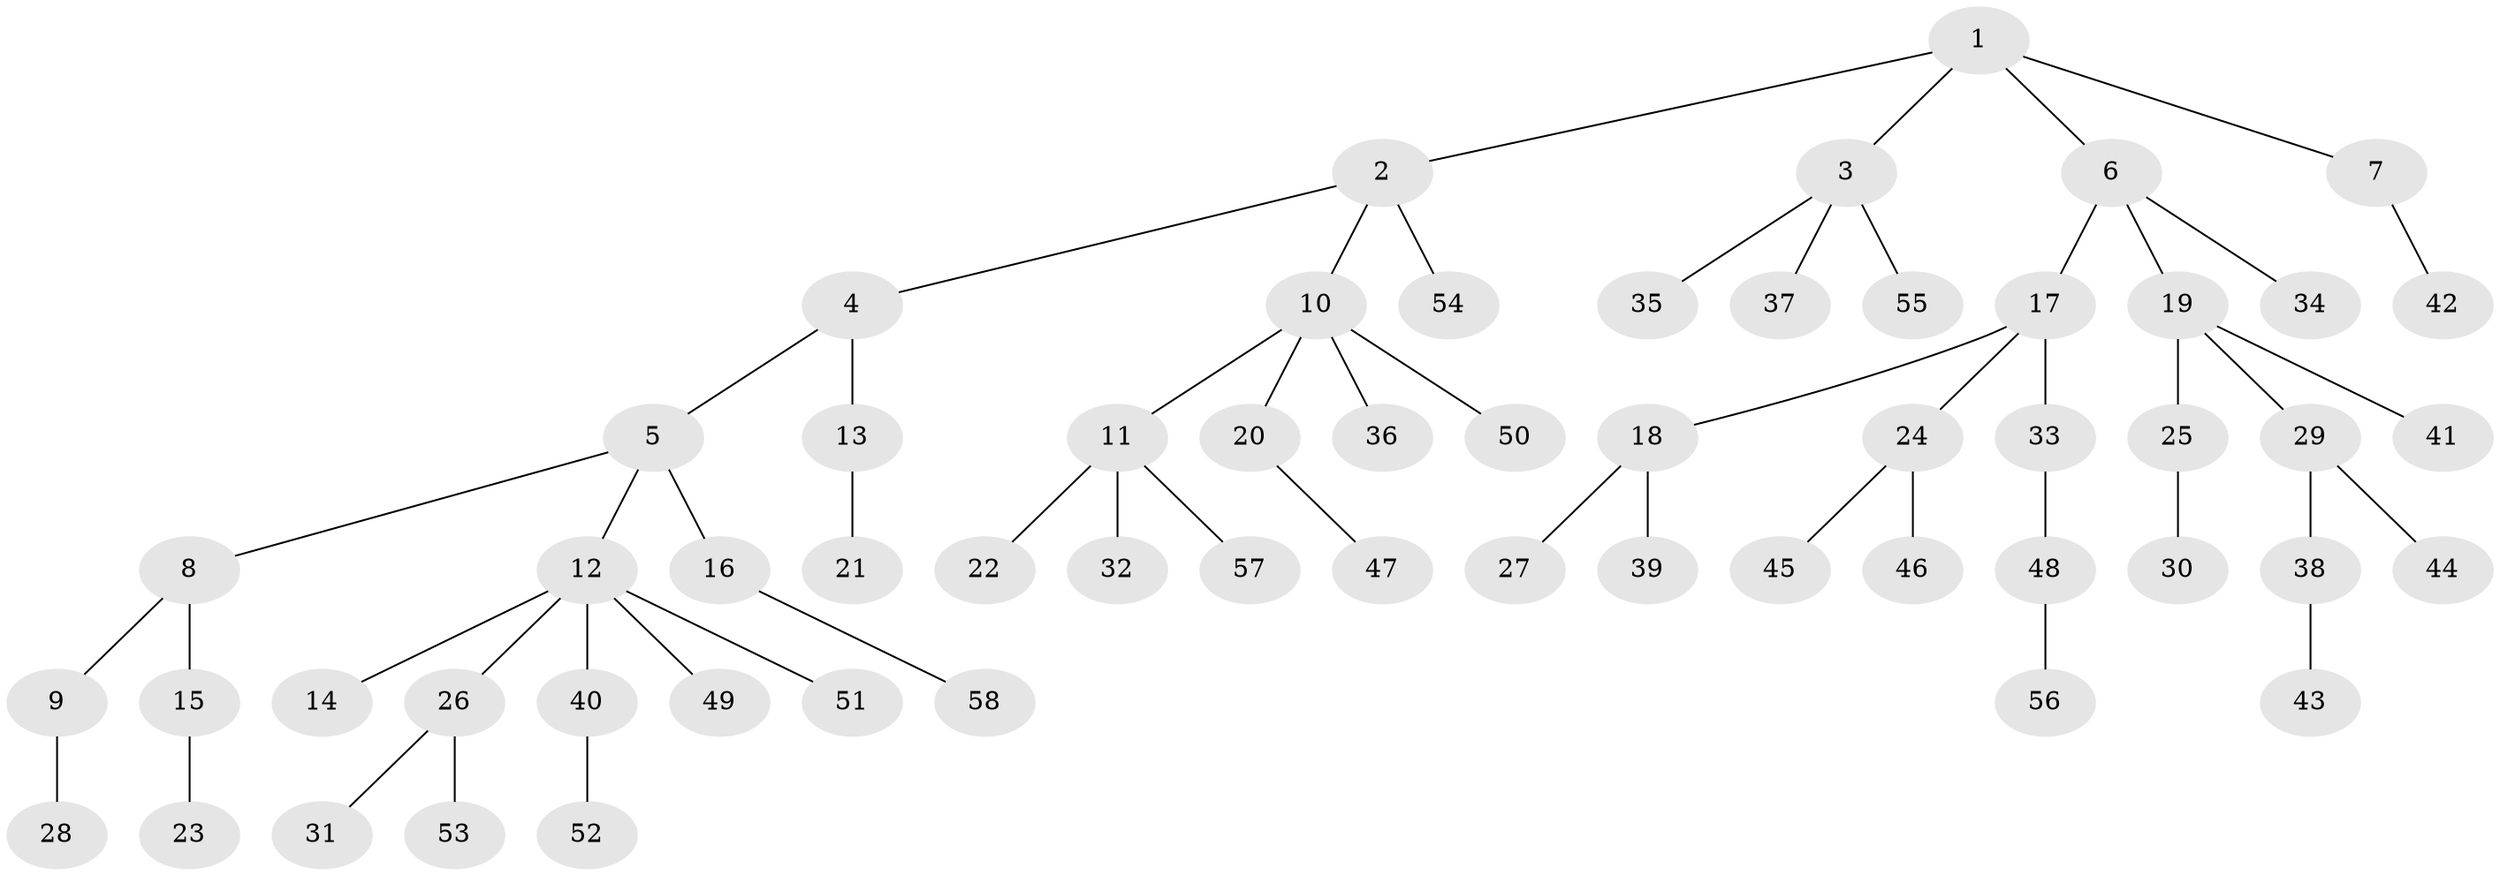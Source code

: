 // coarse degree distribution, {2: 0.2777777777777778, 3: 0.1111111111111111, 5: 0.05555555555555555, 1: 0.5, 4: 0.05555555555555555}
// Generated by graph-tools (version 1.1) at 2025/51/03/04/25 22:51:26]
// undirected, 58 vertices, 57 edges
graph export_dot {
  node [color=gray90,style=filled];
  1;
  2;
  3;
  4;
  5;
  6;
  7;
  8;
  9;
  10;
  11;
  12;
  13;
  14;
  15;
  16;
  17;
  18;
  19;
  20;
  21;
  22;
  23;
  24;
  25;
  26;
  27;
  28;
  29;
  30;
  31;
  32;
  33;
  34;
  35;
  36;
  37;
  38;
  39;
  40;
  41;
  42;
  43;
  44;
  45;
  46;
  47;
  48;
  49;
  50;
  51;
  52;
  53;
  54;
  55;
  56;
  57;
  58;
  1 -- 2;
  1 -- 3;
  1 -- 6;
  1 -- 7;
  2 -- 4;
  2 -- 10;
  2 -- 54;
  3 -- 35;
  3 -- 37;
  3 -- 55;
  4 -- 5;
  4 -- 13;
  5 -- 8;
  5 -- 12;
  5 -- 16;
  6 -- 17;
  6 -- 19;
  6 -- 34;
  7 -- 42;
  8 -- 9;
  8 -- 15;
  9 -- 28;
  10 -- 11;
  10 -- 20;
  10 -- 36;
  10 -- 50;
  11 -- 22;
  11 -- 32;
  11 -- 57;
  12 -- 14;
  12 -- 26;
  12 -- 40;
  12 -- 49;
  12 -- 51;
  13 -- 21;
  15 -- 23;
  16 -- 58;
  17 -- 18;
  17 -- 24;
  17 -- 33;
  18 -- 27;
  18 -- 39;
  19 -- 25;
  19 -- 29;
  19 -- 41;
  20 -- 47;
  24 -- 45;
  24 -- 46;
  25 -- 30;
  26 -- 31;
  26 -- 53;
  29 -- 38;
  29 -- 44;
  33 -- 48;
  38 -- 43;
  40 -- 52;
  48 -- 56;
}
